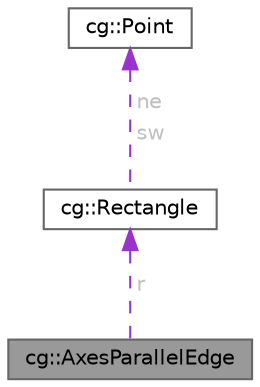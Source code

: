 digraph "cg::AxesParallelEdge"
{
 // LATEX_PDF_SIZE
  bgcolor="transparent";
  edge [fontname=Helvetica,fontsize=10,labelfontname=Helvetica,labelfontsize=10];
  node [fontname=Helvetica,fontsize=10,shape=box,height=0.2,width=0.4];
  Node1 [id="Node000001",label="cg::AxesParallelEdge",height=0.2,width=0.4,color="gray40", fillcolor="grey60", style="filled", fontcolor="black",tooltip=" "];
  Node2 -> Node1 [id="edge1_Node000001_Node000002",dir="back",color="darkorchid3",style="dashed",tooltip=" ",label=<<TABLE CELLBORDER="0" BORDER="0"><TR><TD VALIGN="top" ALIGN="LEFT" CELLPADDING="1" CELLSPACING="0">r</TD></TR>
</TABLE>> ,fontcolor="grey" ];
  Node2 [id="Node000002",label="cg::Rectangle",height=0.2,width=0.4,color="gray40", fillcolor="white", style="filled",URL="$classcg_1_1_rectangle.html",tooltip=" "];
  Node3 -> Node2 [id="edge2_Node000002_Node000003",dir="back",color="darkorchid3",style="dashed",tooltip=" ",label=<<TABLE CELLBORDER="0" BORDER="0"><TR><TD VALIGN="top" ALIGN="LEFT" CELLPADDING="1" CELLSPACING="0">ne</TD></TR>
<TR><TD VALIGN="top" ALIGN="LEFT" CELLPADDING="1" CELLSPACING="0">sw</TD></TR>
</TABLE>> ,fontcolor="grey" ];
  Node3 [id="Node000003",label="cg::Point",height=0.2,width=0.4,color="gray40", fillcolor="white", style="filled",URL="$classcg_1_1_point.html",tooltip=" "];
}
